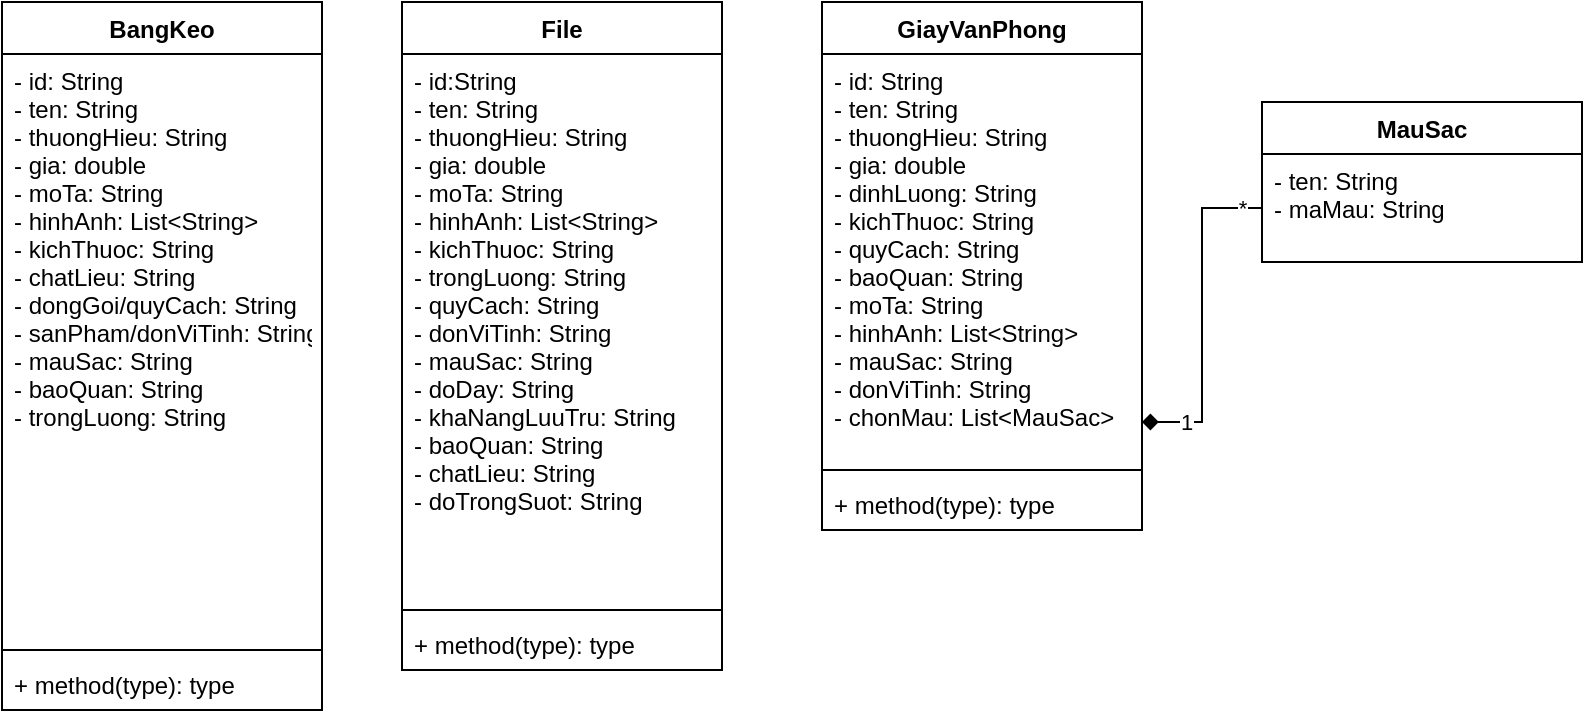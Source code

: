 <mxfile version="14.1.8" type="github">
  <diagram id="C5RBs43oDa-KdzZeNtuy" name="Page-1">
    <mxGraphModel dx="2012" dy="645" grid="1" gridSize="10" guides="1" tooltips="1" connect="1" arrows="1" fold="1" page="1" pageScale="1" pageWidth="827" pageHeight="1169" math="0" shadow="0">
      <root>
        <mxCell id="WIyWlLk6GJQsqaUBKTNV-0" />
        <mxCell id="WIyWlLk6GJQsqaUBKTNV-1" parent="WIyWlLk6GJQsqaUBKTNV-0" />
        <mxCell id="7N4hpyPiE46g98wLAyZC-36" value="GiayVanPhong" style="swimlane;fontStyle=1;align=center;verticalAlign=top;childLayout=stackLayout;horizontal=1;startSize=26;horizontalStack=0;resizeParent=1;resizeParentMax=0;resizeLast=0;collapsible=1;marginBottom=0;" vertex="1" parent="WIyWlLk6GJQsqaUBKTNV-1">
          <mxGeometry x="130" y="70" width="160" height="264" as="geometry" />
        </mxCell>
        <mxCell id="7N4hpyPiE46g98wLAyZC-37" value="- id: String&#xa;- ten: String&#xa;- thuongHieu: String&#xa;- gia: double&#xa;- dinhLuong: String&#xa;- kichThuoc: String&#xa;- quyCach: String&#xa;- baoQuan: String&#xa;- moTa: String&#xa;- hinhAnh: List&lt;String&gt;&#xa;- mauSac: String&#xa;- donViTinh: String&#xa;- chonMau: List&lt;MauSac&gt;" style="text;strokeColor=none;fillColor=none;align=left;verticalAlign=top;spacingLeft=4;spacingRight=4;overflow=hidden;rotatable=0;points=[[0,0.5],[1,0.5]];portConstraint=eastwest;" vertex="1" parent="7N4hpyPiE46g98wLAyZC-36">
          <mxGeometry y="26" width="160" height="204" as="geometry" />
        </mxCell>
        <mxCell id="7N4hpyPiE46g98wLAyZC-38" value="" style="line;strokeWidth=1;fillColor=none;align=left;verticalAlign=middle;spacingTop=-1;spacingLeft=3;spacingRight=3;rotatable=0;labelPosition=right;points=[];portConstraint=eastwest;" vertex="1" parent="7N4hpyPiE46g98wLAyZC-36">
          <mxGeometry y="230" width="160" height="8" as="geometry" />
        </mxCell>
        <mxCell id="7N4hpyPiE46g98wLAyZC-39" value="+ method(type): type" style="text;strokeColor=none;fillColor=none;align=left;verticalAlign=top;spacingLeft=4;spacingRight=4;overflow=hidden;rotatable=0;points=[[0,0.5],[1,0.5]];portConstraint=eastwest;" vertex="1" parent="7N4hpyPiE46g98wLAyZC-36">
          <mxGeometry y="238" width="160" height="26" as="geometry" />
        </mxCell>
        <mxCell id="7N4hpyPiE46g98wLAyZC-40" value="MauSac" style="swimlane;fontStyle=1;align=center;verticalAlign=top;childLayout=stackLayout;horizontal=1;startSize=26;horizontalStack=0;resizeParent=1;resizeParentMax=0;resizeLast=0;collapsible=1;marginBottom=0;" vertex="1" parent="WIyWlLk6GJQsqaUBKTNV-1">
          <mxGeometry x="350" y="120" width="160" height="80" as="geometry" />
        </mxCell>
        <mxCell id="7N4hpyPiE46g98wLAyZC-41" value="- ten: String&#xa;- maMau: String" style="text;strokeColor=none;fillColor=none;align=left;verticalAlign=top;spacingLeft=4;spacingRight=4;overflow=hidden;rotatable=0;points=[[0,0.5],[1,0.5]];portConstraint=eastwest;" vertex="1" parent="7N4hpyPiE46g98wLAyZC-40">
          <mxGeometry y="26" width="160" height="54" as="geometry" />
        </mxCell>
        <mxCell id="7N4hpyPiE46g98wLAyZC-44" style="edgeStyle=orthogonalEdgeStyle;rounded=0;orthogonalLoop=1;jettySize=auto;html=1;exitX=0;exitY=0.5;exitDx=0;exitDy=0;entryX=1;entryY=0.902;entryDx=0;entryDy=0;entryPerimeter=0;startArrow=none;startFill=0;endArrow=diamond;endFill=1;" edge="1" parent="WIyWlLk6GJQsqaUBKTNV-1" source="7N4hpyPiE46g98wLAyZC-41" target="7N4hpyPiE46g98wLAyZC-37">
          <mxGeometry relative="1" as="geometry" />
        </mxCell>
        <mxCell id="7N4hpyPiE46g98wLAyZC-45" value="1" style="edgeLabel;html=1;align=center;verticalAlign=middle;resizable=0;points=[];" vertex="1" connectable="0" parent="7N4hpyPiE46g98wLAyZC-44">
          <mxGeometry x="0.739" relative="1" as="geometry">
            <mxPoint as="offset" />
          </mxGeometry>
        </mxCell>
        <mxCell id="7N4hpyPiE46g98wLAyZC-46" value="*" style="edgeLabel;html=1;align=center;verticalAlign=middle;resizable=0;points=[];" vertex="1" connectable="0" parent="7N4hpyPiE46g98wLAyZC-44">
          <mxGeometry x="-0.878" relative="1" as="geometry">
            <mxPoint as="offset" />
          </mxGeometry>
        </mxCell>
        <mxCell id="7N4hpyPiE46g98wLAyZC-47" value="File" style="swimlane;fontStyle=1;align=center;verticalAlign=top;childLayout=stackLayout;horizontal=1;startSize=26;horizontalStack=0;resizeParent=1;resizeParentMax=0;resizeLast=0;collapsible=1;marginBottom=0;" vertex="1" parent="WIyWlLk6GJQsqaUBKTNV-1">
          <mxGeometry x="-80" y="70" width="160" height="334" as="geometry" />
        </mxCell>
        <mxCell id="7N4hpyPiE46g98wLAyZC-48" value="- id:String&#xa;- ten: String&#xa;- thuongHieu: String&#xa;- gia: double&#xa;- moTa: String&#xa;- hinhAnh: List&lt;String&gt;&#xa;- kichThuoc: String&#xa;- trongLuong: String&#xa;- quyCach: String&#xa;- donViTinh: String&#xa;- mauSac: String&#xa;- doDay: String&#xa;- khaNangLuuTru: String&#xa;- baoQuan: String&#xa;- chatLieu: String&#xa;- doTrongSuot: String" style="text;strokeColor=none;fillColor=none;align=left;verticalAlign=top;spacingLeft=4;spacingRight=4;overflow=hidden;rotatable=0;points=[[0,0.5],[1,0.5]];portConstraint=eastwest;" vertex="1" parent="7N4hpyPiE46g98wLAyZC-47">
          <mxGeometry y="26" width="160" height="274" as="geometry" />
        </mxCell>
        <mxCell id="7N4hpyPiE46g98wLAyZC-49" value="" style="line;strokeWidth=1;fillColor=none;align=left;verticalAlign=middle;spacingTop=-1;spacingLeft=3;spacingRight=3;rotatable=0;labelPosition=right;points=[];portConstraint=eastwest;" vertex="1" parent="7N4hpyPiE46g98wLAyZC-47">
          <mxGeometry y="300" width="160" height="8" as="geometry" />
        </mxCell>
        <mxCell id="7N4hpyPiE46g98wLAyZC-50" value="+ method(type): type" style="text;strokeColor=none;fillColor=none;align=left;verticalAlign=top;spacingLeft=4;spacingRight=4;overflow=hidden;rotatable=0;points=[[0,0.5],[1,0.5]];portConstraint=eastwest;" vertex="1" parent="7N4hpyPiE46g98wLAyZC-47">
          <mxGeometry y="308" width="160" height="26" as="geometry" />
        </mxCell>
        <mxCell id="7N4hpyPiE46g98wLAyZC-51" value="BangKeo" style="swimlane;fontStyle=1;align=center;verticalAlign=top;childLayout=stackLayout;horizontal=1;startSize=26;horizontalStack=0;resizeParent=1;resizeParentMax=0;resizeLast=0;collapsible=1;marginBottom=0;" vertex="1" parent="WIyWlLk6GJQsqaUBKTNV-1">
          <mxGeometry x="-280" y="70" width="160" height="354" as="geometry" />
        </mxCell>
        <mxCell id="7N4hpyPiE46g98wLAyZC-52" value="- id: String&#xa;- ten: String&#xa;- thuongHieu: String&#xa;- gia: double&#xa;- moTa: String&#xa;- hinhAnh: List&lt;String&gt;&#xa;- kichThuoc: String&#xa;- chatLieu: String&#xa;- dongGoi/quyCach: String&#xa;- sanPham/donViTinh: String&#xa;- mauSac: String&#xa;- baoQuan: String&#xa;- trongLuong: String" style="text;strokeColor=none;fillColor=none;align=left;verticalAlign=top;spacingLeft=4;spacingRight=4;overflow=hidden;rotatable=0;points=[[0,0.5],[1,0.5]];portConstraint=eastwest;" vertex="1" parent="7N4hpyPiE46g98wLAyZC-51">
          <mxGeometry y="26" width="160" height="294" as="geometry" />
        </mxCell>
        <mxCell id="7N4hpyPiE46g98wLAyZC-53" value="" style="line;strokeWidth=1;fillColor=none;align=left;verticalAlign=middle;spacingTop=-1;spacingLeft=3;spacingRight=3;rotatable=0;labelPosition=right;points=[];portConstraint=eastwest;" vertex="1" parent="7N4hpyPiE46g98wLAyZC-51">
          <mxGeometry y="320" width="160" height="8" as="geometry" />
        </mxCell>
        <mxCell id="7N4hpyPiE46g98wLAyZC-54" value="+ method(type): type" style="text;strokeColor=none;fillColor=none;align=left;verticalAlign=top;spacingLeft=4;spacingRight=4;overflow=hidden;rotatable=0;points=[[0,0.5],[1,0.5]];portConstraint=eastwest;" vertex="1" parent="7N4hpyPiE46g98wLAyZC-51">
          <mxGeometry y="328" width="160" height="26" as="geometry" />
        </mxCell>
      </root>
    </mxGraphModel>
  </diagram>
</mxfile>
